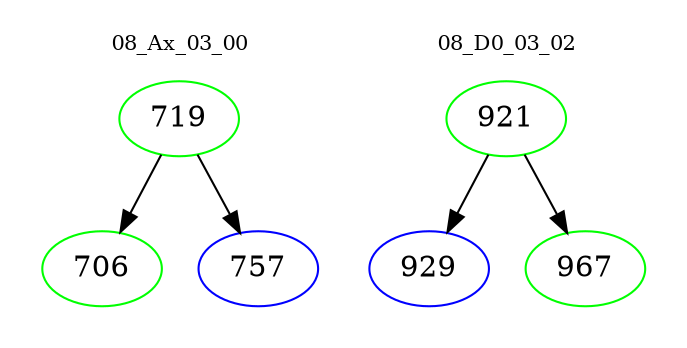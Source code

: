 digraph{
subgraph cluster_0 {
color = white
label = "08_Ax_03_00";
fontsize=10;
T0_719 [label="719", color="green"]
T0_719 -> T0_706 [color="black"]
T0_706 [label="706", color="green"]
T0_719 -> T0_757 [color="black"]
T0_757 [label="757", color="blue"]
}
subgraph cluster_1 {
color = white
label = "08_D0_03_02";
fontsize=10;
T1_921 [label="921", color="green"]
T1_921 -> T1_929 [color="black"]
T1_929 [label="929", color="blue"]
T1_921 -> T1_967 [color="black"]
T1_967 [label="967", color="green"]
}
}
